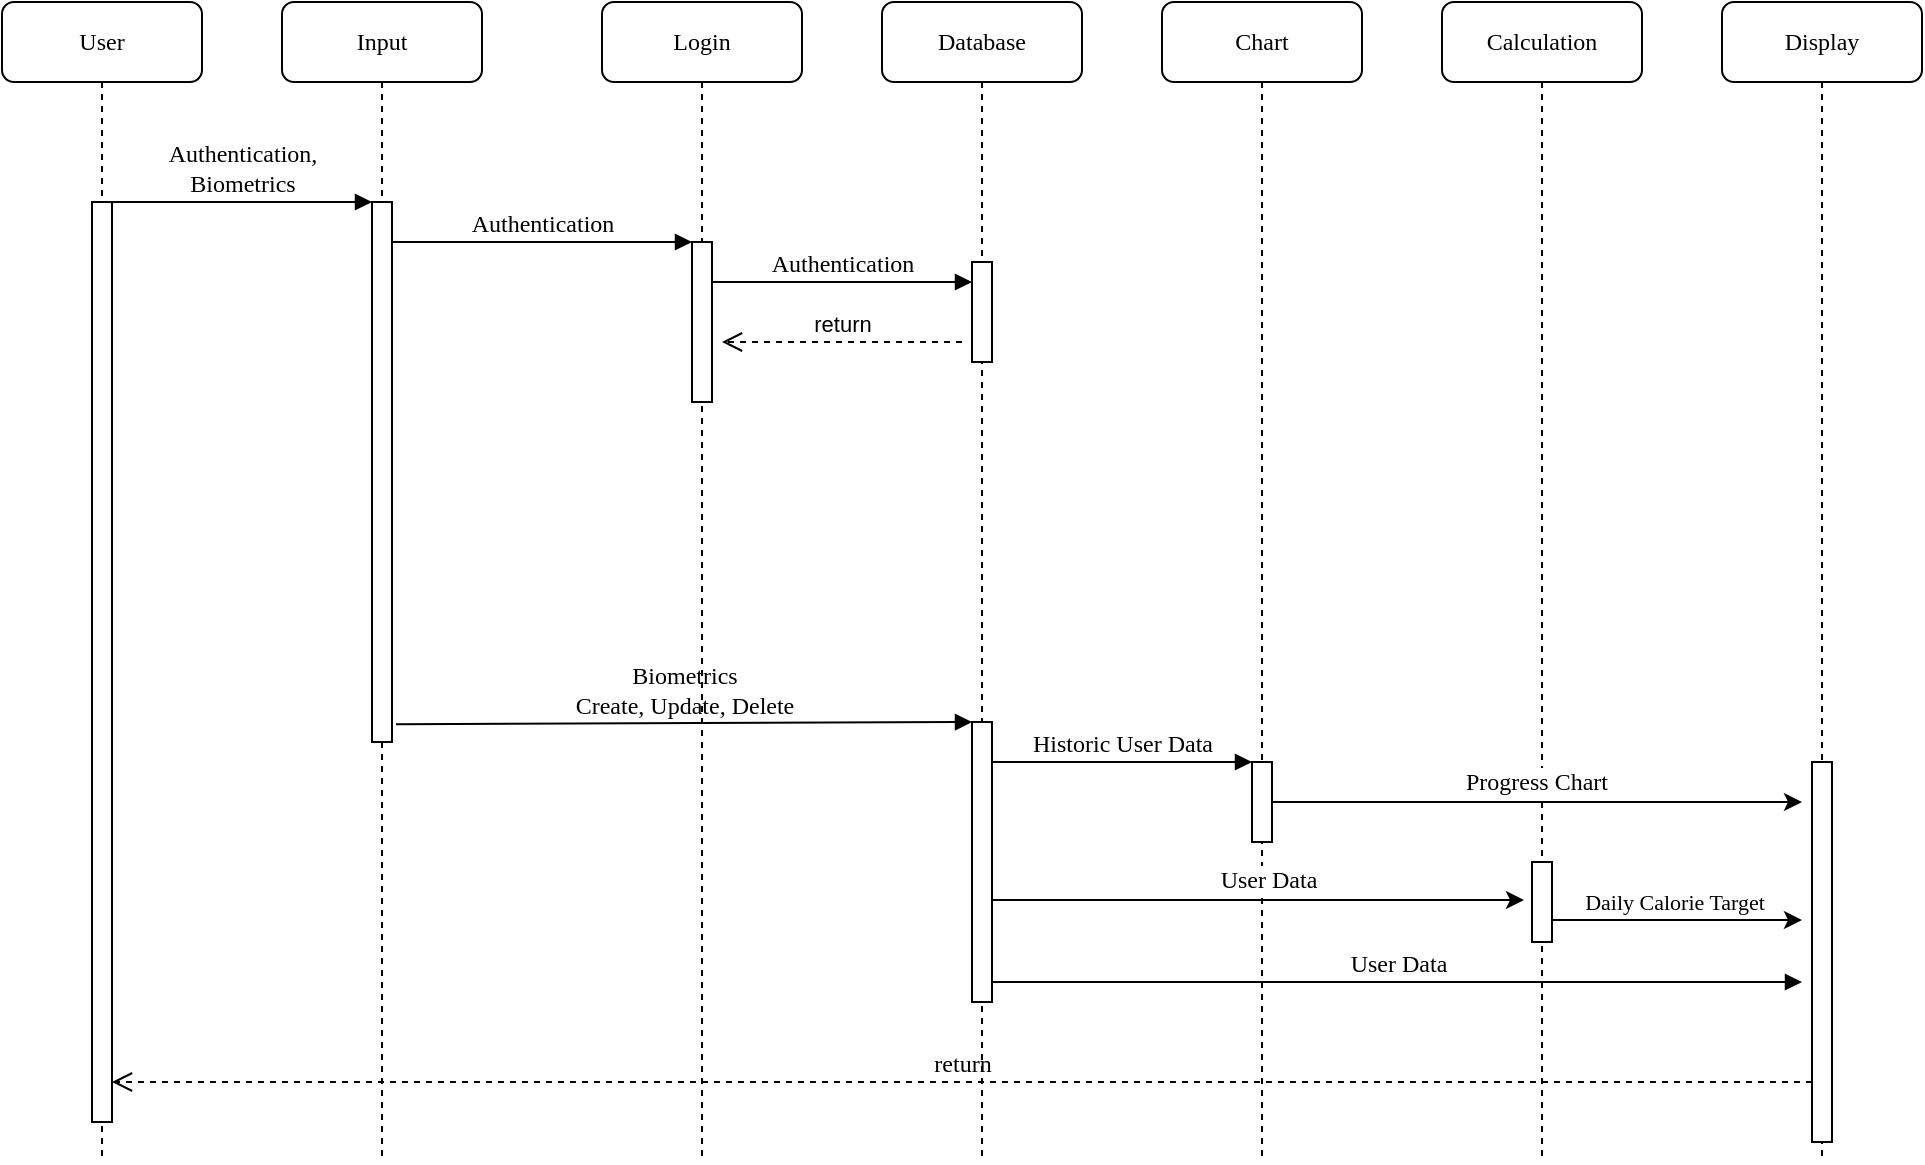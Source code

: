 <mxfile version="13.6.9" type="github">
  <diagram id="VdQu4PTpcE4pndabcAHa" name="Page-1">
    <mxGraphModel dx="1426" dy="807" grid="1" gridSize="10" guides="1" tooltips="1" connect="1" arrows="1" fold="1" page="1" pageScale="1" pageWidth="850" pageHeight="1100" math="0" shadow="0">
      <root>
        <mxCell id="0" />
        <mxCell id="1" parent="0" />
        <mxCell id="avOlh0xImxJWZwLD1b89-1" value="Input" style="shape=umlLifeline;perimeter=lifelinePerimeter;whiteSpace=wrap;html=1;container=1;collapsible=0;recursiveResize=0;outlineConnect=0;rounded=1;shadow=0;comic=0;labelBackgroundColor=none;strokeWidth=1;fontFamily=Verdana;fontSize=12;align=center;" parent="1" vertex="1">
          <mxGeometry x="240" y="80" width="100" height="580" as="geometry" />
        </mxCell>
        <mxCell id="avOlh0xImxJWZwLD1b89-2" value="" style="html=1;points=[];perimeter=orthogonalPerimeter;rounded=0;shadow=0;comic=0;labelBackgroundColor=none;strokeWidth=1;fontFamily=Verdana;fontSize=12;align=center;" parent="avOlh0xImxJWZwLD1b89-1" vertex="1">
          <mxGeometry x="45" y="100" width="10" height="270" as="geometry" />
        </mxCell>
        <mxCell id="avOlh0xImxJWZwLD1b89-3" value="Login" style="shape=umlLifeline;perimeter=lifelinePerimeter;whiteSpace=wrap;html=1;container=1;collapsible=0;recursiveResize=0;outlineConnect=0;rounded=1;shadow=0;comic=0;labelBackgroundColor=none;strokeWidth=1;fontFamily=Verdana;fontSize=12;align=center;" parent="1" vertex="1">
          <mxGeometry x="400" y="80" width="100" height="580" as="geometry" />
        </mxCell>
        <mxCell id="avOlh0xImxJWZwLD1b89-4" value="" style="html=1;points=[];perimeter=orthogonalPerimeter;rounded=0;shadow=0;comic=0;labelBackgroundColor=none;strokeWidth=1;fontFamily=Verdana;fontSize=12;align=center;" parent="avOlh0xImxJWZwLD1b89-3" vertex="1">
          <mxGeometry x="45" y="120" width="10" height="80" as="geometry" />
        </mxCell>
        <mxCell id="avOlh0xImxJWZwLD1b89-5" value="Database" style="shape=umlLifeline;perimeter=lifelinePerimeter;whiteSpace=wrap;html=1;container=1;collapsible=0;recursiveResize=0;outlineConnect=0;rounded=1;shadow=0;comic=0;labelBackgroundColor=none;strokeWidth=1;fontFamily=Verdana;fontSize=12;align=center;" parent="1" vertex="1">
          <mxGeometry x="540" y="80" width="100" height="580" as="geometry" />
        </mxCell>
        <mxCell id="avOlh0xImxJWZwLD1b89-12" value="" style="html=1;points=[];perimeter=orthogonalPerimeter;rounded=0;shadow=0;comic=0;labelBackgroundColor=none;strokeWidth=1;fontFamily=Verdana;fontSize=12;align=center;" parent="avOlh0xImxJWZwLD1b89-5" vertex="1">
          <mxGeometry x="45" y="130" width="10" height="50" as="geometry" />
        </mxCell>
        <mxCell id="avOlh0xImxJWZwLD1b89-6" value="Chart" style="shape=umlLifeline;perimeter=lifelinePerimeter;whiteSpace=wrap;html=1;container=1;collapsible=0;recursiveResize=0;outlineConnect=0;rounded=1;shadow=0;comic=0;labelBackgroundColor=none;strokeWidth=1;fontFamily=Verdana;fontSize=12;align=center;" parent="1" vertex="1">
          <mxGeometry x="680" y="80" width="100" height="580" as="geometry" />
        </mxCell>
        <mxCell id="avOlh0xImxJWZwLD1b89-7" value="Calculation" style="shape=umlLifeline;perimeter=lifelinePerimeter;whiteSpace=wrap;html=1;container=1;collapsible=0;recursiveResize=0;outlineConnect=0;rounded=1;shadow=0;comic=0;labelBackgroundColor=none;strokeWidth=1;fontFamily=Verdana;fontSize=12;align=center;" parent="1" vertex="1">
          <mxGeometry x="820" y="80" width="100" height="580" as="geometry" />
        </mxCell>
        <mxCell id="e-YZe8OMoPswWTXW0Buj-2" value="" style="html=1;points=[];perimeter=orthogonalPerimeter;rounded=0;shadow=0;comic=0;labelBackgroundColor=none;strokeWidth=1;fontFamily=Verdana;fontSize=12;align=center;" vertex="1" parent="avOlh0xImxJWZwLD1b89-7">
          <mxGeometry x="45" y="430" width="10" height="40" as="geometry" />
        </mxCell>
        <mxCell id="avOlh0xImxJWZwLD1b89-8" value="Display" style="shape=umlLifeline;perimeter=lifelinePerimeter;whiteSpace=wrap;html=1;container=1;collapsible=0;recursiveResize=0;outlineConnect=0;rounded=1;shadow=0;comic=0;labelBackgroundColor=none;strokeWidth=1;fontFamily=Verdana;fontSize=12;align=center;" parent="1" vertex="1">
          <mxGeometry x="960" y="80" width="100" height="580" as="geometry" />
        </mxCell>
        <mxCell id="avOlh0xImxJWZwLD1b89-9" value="" style="html=1;points=[];perimeter=orthogonalPerimeter;rounded=0;shadow=0;comic=0;labelBackgroundColor=none;strokeWidth=1;fontFamily=Verdana;fontSize=12;align=center;" parent="avOlh0xImxJWZwLD1b89-8" vertex="1">
          <mxGeometry x="45" y="380" width="10" height="190" as="geometry" />
        </mxCell>
        <mxCell id="avOlh0xImxJWZwLD1b89-10" value="User" style="shape=umlLifeline;perimeter=lifelinePerimeter;whiteSpace=wrap;html=1;container=1;collapsible=0;recursiveResize=0;outlineConnect=0;rounded=1;shadow=0;comic=0;labelBackgroundColor=none;strokeWidth=1;fontFamily=Verdana;fontSize=12;align=center;" parent="1" vertex="1">
          <mxGeometry x="100" y="80" width="100" height="580" as="geometry" />
        </mxCell>
        <mxCell id="avOlh0xImxJWZwLD1b89-11" value="" style="html=1;points=[];perimeter=orthogonalPerimeter;rounded=0;shadow=0;comic=0;labelBackgroundColor=none;strokeWidth=1;fontFamily=Verdana;fontSize=12;align=center;" parent="avOlh0xImxJWZwLD1b89-10" vertex="1">
          <mxGeometry x="45" y="100" width="10" height="460" as="geometry" />
        </mxCell>
        <mxCell id="avOlh0xImxJWZwLD1b89-13" value="Authentication" style="html=1;verticalAlign=bottom;endArrow=block;labelBackgroundColor=none;fontFamily=Verdana;fontSize=12;edgeStyle=elbowEdgeStyle;elbow=vertical;" parent="1" source="avOlh0xImxJWZwLD1b89-4" target="avOlh0xImxJWZwLD1b89-12" edge="1">
          <mxGeometry relative="1" as="geometry">
            <mxPoint x="510" y="220" as="sourcePoint" />
            <Array as="points">
              <mxPoint x="460" y="220" />
            </Array>
          </mxGeometry>
        </mxCell>
        <mxCell id="avOlh0xImxJWZwLD1b89-15" value="" style="html=1;points=[];perimeter=orthogonalPerimeter;rounded=0;shadow=0;comic=0;labelBackgroundColor=none;strokeWidth=1;fontFamily=Verdana;fontSize=12;align=center;" parent="1" vertex="1">
          <mxGeometry x="725" y="460" width="10" height="40" as="geometry" />
        </mxCell>
        <mxCell id="avOlh0xImxJWZwLD1b89-17" value="" style="html=1;points=[];perimeter=orthogonalPerimeter;rounded=0;shadow=0;comic=0;labelBackgroundColor=none;strokeWidth=1;fontFamily=Verdana;fontSize=12;align=center;" parent="1" vertex="1">
          <mxGeometry x="585" y="440" width="10" height="140" as="geometry" />
        </mxCell>
        <mxCell id="avOlh0xImxJWZwLD1b89-18" value="Biometrics&lt;br&gt;Create, Update, Delete" style="html=1;verticalAlign=bottom;endArrow=block;entryX=0;entryY=0;labelBackgroundColor=none;fontFamily=Verdana;fontSize=12;exitX=1.2;exitY=0.967;exitDx=0;exitDy=0;exitPerimeter=0;" parent="1" source="avOlh0xImxJWZwLD1b89-2" target="avOlh0xImxJWZwLD1b89-17" edge="1">
          <mxGeometry relative="1" as="geometry">
            <mxPoint x="300" y="440" as="sourcePoint" />
          </mxGeometry>
        </mxCell>
        <mxCell id="avOlh0xImxJWZwLD1b89-23" value="return" style="html=1;verticalAlign=bottom;endArrow=open;dashed=1;endSize=8;labelBackgroundColor=none;fontFamily=Verdana;fontSize=12;edgeStyle=elbowEdgeStyle;elbow=vertical;" parent="1" source="avOlh0xImxJWZwLD1b89-9" target="avOlh0xImxJWZwLD1b89-11" edge="1">
          <mxGeometry relative="1" as="geometry">
            <mxPoint x="800" y="626" as="targetPoint" />
            <Array as="points">
              <mxPoint x="950" y="620" />
              <mxPoint x="690" y="610" />
              <mxPoint x="570" y="600" />
            </Array>
          </mxGeometry>
        </mxCell>
        <mxCell id="avOlh0xImxJWZwLD1b89-24" value="Authentication, &lt;br&gt;Biometrics" style="html=1;verticalAlign=bottom;endArrow=block;entryX=0;entryY=0;labelBackgroundColor=none;fontFamily=Verdana;fontSize=12;edgeStyle=elbowEdgeStyle;elbow=vertical;" parent="1" source="avOlh0xImxJWZwLD1b89-11" target="avOlh0xImxJWZwLD1b89-2" edge="1">
          <mxGeometry relative="1" as="geometry">
            <mxPoint x="220" y="190" as="sourcePoint" />
          </mxGeometry>
        </mxCell>
        <mxCell id="avOlh0xImxJWZwLD1b89-25" value="Authentication" style="html=1;verticalAlign=bottom;endArrow=block;entryX=0;entryY=0;labelBackgroundColor=none;fontFamily=Verdana;fontSize=12;edgeStyle=elbowEdgeStyle;elbow=vertical;" parent="1" source="avOlh0xImxJWZwLD1b89-2" target="avOlh0xImxJWZwLD1b89-4" edge="1">
          <mxGeometry relative="1" as="geometry">
            <mxPoint x="370" y="200" as="sourcePoint" />
          </mxGeometry>
        </mxCell>
        <mxCell id="e-YZe8OMoPswWTXW0Buj-3" style="edgeStyle=orthogonalEdgeStyle;rounded=0;orthogonalLoop=1;jettySize=auto;html=1;" edge="1" parent="1">
          <mxGeometry relative="1" as="geometry">
            <mxPoint x="595" y="529" as="sourcePoint" />
            <mxPoint x="861" y="529" as="targetPoint" />
            <Array as="points">
              <mxPoint x="660" y="529" />
              <mxPoint x="660" y="529" />
            </Array>
          </mxGeometry>
        </mxCell>
        <mxCell id="e-YZe8OMoPswWTXW0Buj-4" value="&lt;font face=&quot;Verdana&quot; style=&quot;font-size: 12px&quot;&gt;User Data&lt;/font&gt;" style="edgeLabel;html=1;align=center;verticalAlign=middle;resizable=0;points=[];" vertex="1" connectable="0" parent="e-YZe8OMoPswWTXW0Buj-3">
          <mxGeometry x="-0.182" relative="1" as="geometry">
            <mxPoint x="29" y="-9.9" as="offset" />
          </mxGeometry>
        </mxCell>
        <mxCell id="e-YZe8OMoPswWTXW0Buj-5" style="edgeStyle=orthogonalEdgeStyle;rounded=0;orthogonalLoop=1;jettySize=auto;html=1;exitX=1;exitY=0.725;exitDx=0;exitDy=0;exitPerimeter=0;" edge="1" parent="1" source="e-YZe8OMoPswWTXW0Buj-2">
          <mxGeometry relative="1" as="geometry">
            <mxPoint x="740" y="490" as="sourcePoint" />
            <mxPoint x="1000" y="539" as="targetPoint" />
            <Array as="points">
              <mxPoint x="970" y="539" />
              <mxPoint x="970" y="539" />
            </Array>
          </mxGeometry>
        </mxCell>
        <mxCell id="e-YZe8OMoPswWTXW0Buj-6" value="&lt;font face=&quot;Verdana&quot; style=&quot;font-size: 11px&quot;&gt;Daily Calorie Target&lt;/font&gt;" style="edgeLabel;html=1;align=center;verticalAlign=middle;resizable=0;points=[];" vertex="1" connectable="0" parent="e-YZe8OMoPswWTXW0Buj-5">
          <mxGeometry x="-0.182" relative="1" as="geometry">
            <mxPoint x="10" y="-9" as="offset" />
          </mxGeometry>
        </mxCell>
        <mxCell id="e-YZe8OMoPswWTXW0Buj-10" style="edgeStyle=orthogonalEdgeStyle;rounded=0;orthogonalLoop=1;jettySize=auto;html=1;" edge="1" parent="1">
          <mxGeometry relative="1" as="geometry">
            <mxPoint x="735" y="480" as="sourcePoint" />
            <mxPoint x="1000" y="480" as="targetPoint" />
            <Array as="points">
              <mxPoint x="940" y="480" />
              <mxPoint x="940" y="480" />
            </Array>
          </mxGeometry>
        </mxCell>
        <mxCell id="e-YZe8OMoPswWTXW0Buj-11" value="&lt;font face=&quot;Verdana&quot; style=&quot;font-size: 12px&quot;&gt;Progress Chart&lt;/font&gt;" style="edgeLabel;html=1;align=center;verticalAlign=middle;resizable=0;points=[];" vertex="1" connectable="0" parent="e-YZe8OMoPswWTXW0Buj-10">
          <mxGeometry x="-0.182" relative="1" as="geometry">
            <mxPoint x="23" y="-9.9" as="offset" />
          </mxGeometry>
        </mxCell>
        <mxCell id="e-YZe8OMoPswWTXW0Buj-12" value="Historic User Data" style="html=1;verticalAlign=bottom;endArrow=block;entryX=0;entryY=0;labelBackgroundColor=none;fontFamily=Verdana;fontSize=12;edgeStyle=elbowEdgeStyle;elbow=vertical;" edge="1" parent="1">
          <mxGeometry relative="1" as="geometry">
            <mxPoint x="595" y="460" as="sourcePoint" />
            <mxPoint x="725" y="460" as="targetPoint" />
          </mxGeometry>
        </mxCell>
        <mxCell id="e-YZe8OMoPswWTXW0Buj-14" value="User Data" style="html=1;verticalAlign=bottom;endArrow=block;labelBackgroundColor=none;fontFamily=Verdana;fontSize=12;edgeStyle=elbowEdgeStyle;elbow=vertical;" edge="1" parent="1">
          <mxGeometry relative="1" as="geometry">
            <mxPoint x="595" y="570" as="sourcePoint" />
            <mxPoint x="1000" y="570" as="targetPoint" />
            <mxPoint as="offset" />
          </mxGeometry>
        </mxCell>
        <mxCell id="e-YZe8OMoPswWTXW0Buj-18" value="return" style="html=1;verticalAlign=bottom;endArrow=open;dashed=1;endSize=8;" edge="1" parent="1">
          <mxGeometry relative="1" as="geometry">
            <mxPoint x="580" y="250" as="sourcePoint" />
            <mxPoint x="460" y="250" as="targetPoint" />
          </mxGeometry>
        </mxCell>
      </root>
    </mxGraphModel>
  </diagram>
</mxfile>
